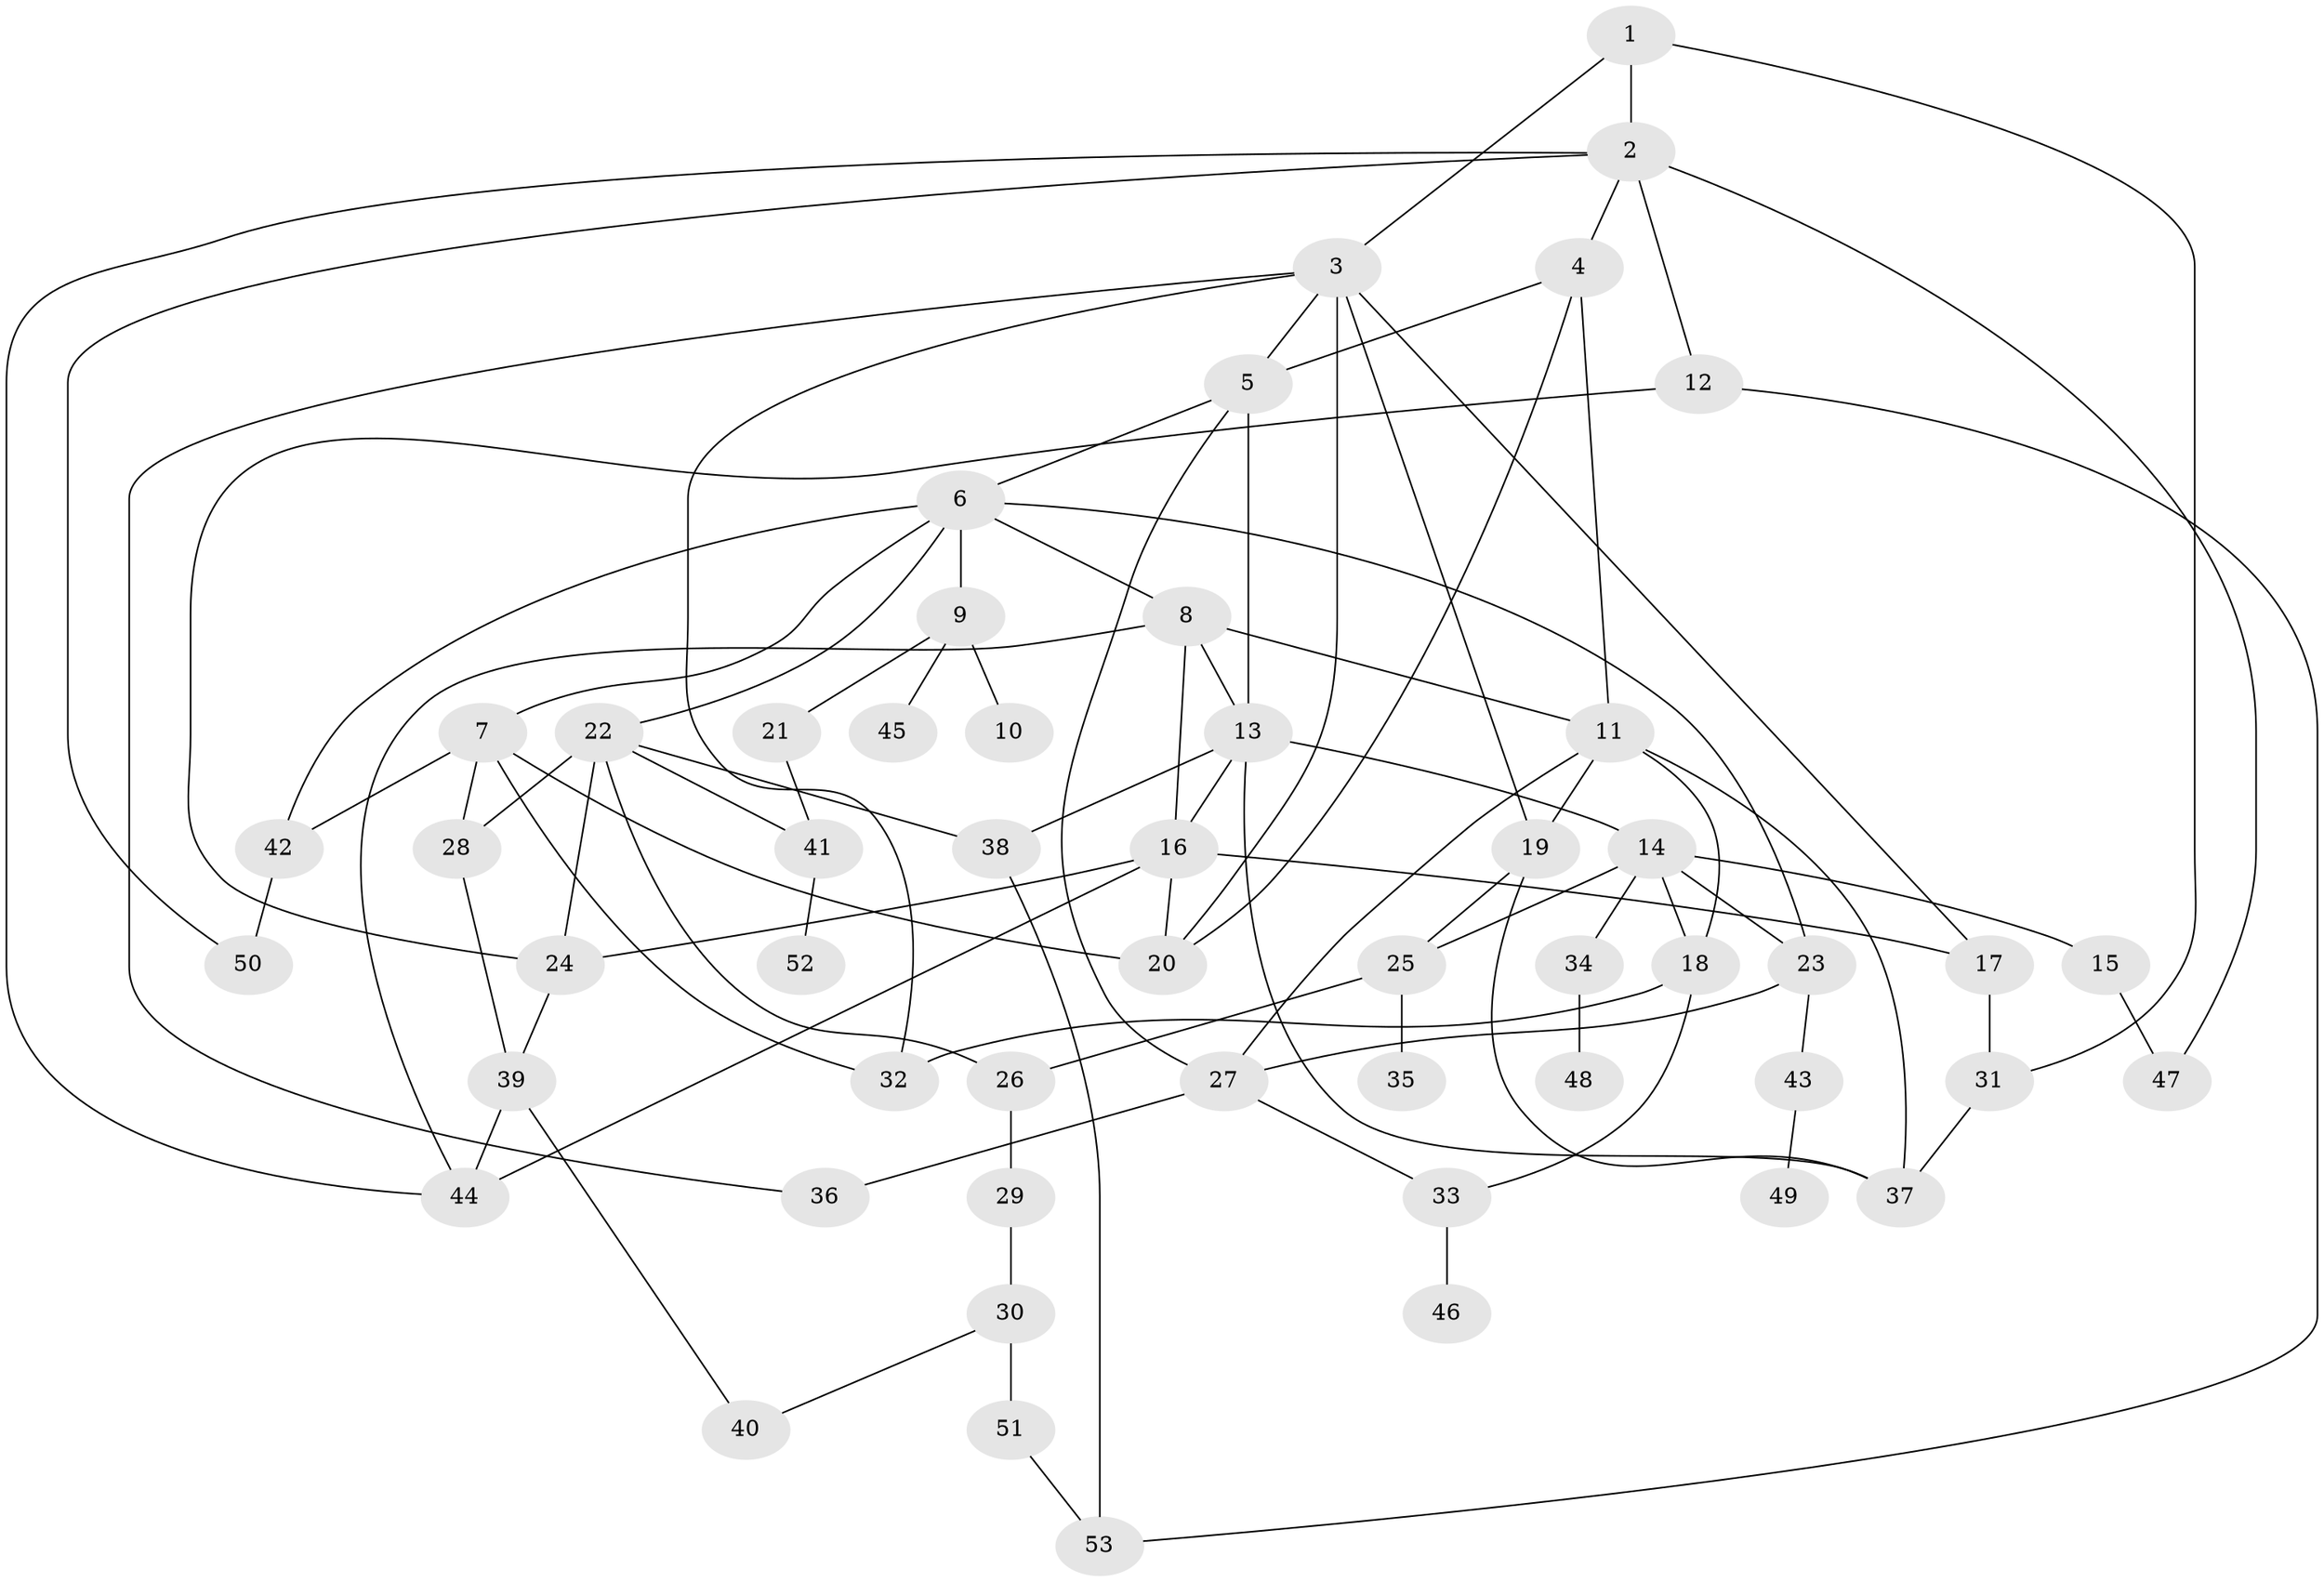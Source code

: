 // original degree distribution, {3: 0.21839080459770116, 8: 0.022988505747126436, 5: 0.05747126436781609, 4: 0.13793103448275862, 1: 0.13793103448275862, 6: 0.022988505747126436, 2: 0.3793103448275862, 7: 0.022988505747126436}
// Generated by graph-tools (version 1.1) at 2025/49/03/04/25 22:49:01]
// undirected, 53 vertices, 90 edges
graph export_dot {
  node [color=gray90,style=filled];
  1;
  2;
  3;
  4;
  5;
  6;
  7;
  8;
  9;
  10;
  11;
  12;
  13;
  14;
  15;
  16;
  17;
  18;
  19;
  20;
  21;
  22;
  23;
  24;
  25;
  26;
  27;
  28;
  29;
  30;
  31;
  32;
  33;
  34;
  35;
  36;
  37;
  38;
  39;
  40;
  41;
  42;
  43;
  44;
  45;
  46;
  47;
  48;
  49;
  50;
  51;
  52;
  53;
  1 -- 2 [weight=1.0];
  1 -- 3 [weight=1.0];
  1 -- 31 [weight=1.0];
  2 -- 4 [weight=1.0];
  2 -- 12 [weight=2.0];
  2 -- 44 [weight=1.0];
  2 -- 47 [weight=1.0];
  2 -- 50 [weight=1.0];
  3 -- 5 [weight=1.0];
  3 -- 17 [weight=1.0];
  3 -- 19 [weight=1.0];
  3 -- 20 [weight=1.0];
  3 -- 32 [weight=1.0];
  3 -- 36 [weight=1.0];
  4 -- 5 [weight=1.0];
  4 -- 11 [weight=1.0];
  4 -- 20 [weight=1.0];
  5 -- 6 [weight=1.0];
  5 -- 13 [weight=1.0];
  5 -- 27 [weight=1.0];
  6 -- 7 [weight=1.0];
  6 -- 8 [weight=1.0];
  6 -- 9 [weight=1.0];
  6 -- 22 [weight=1.0];
  6 -- 23 [weight=1.0];
  6 -- 42 [weight=1.0];
  7 -- 20 [weight=1.0];
  7 -- 28 [weight=1.0];
  7 -- 32 [weight=1.0];
  7 -- 42 [weight=1.0];
  8 -- 11 [weight=1.0];
  8 -- 13 [weight=1.0];
  8 -- 16 [weight=1.0];
  8 -- 44 [weight=1.0];
  9 -- 10 [weight=1.0];
  9 -- 21 [weight=1.0];
  9 -- 45 [weight=1.0];
  11 -- 18 [weight=1.0];
  11 -- 19 [weight=1.0];
  11 -- 27 [weight=1.0];
  11 -- 37 [weight=1.0];
  12 -- 24 [weight=1.0];
  12 -- 53 [weight=1.0];
  13 -- 14 [weight=1.0];
  13 -- 16 [weight=1.0];
  13 -- 37 [weight=1.0];
  13 -- 38 [weight=1.0];
  14 -- 15 [weight=1.0];
  14 -- 18 [weight=1.0];
  14 -- 23 [weight=1.0];
  14 -- 25 [weight=1.0];
  14 -- 34 [weight=1.0];
  15 -- 47 [weight=1.0];
  16 -- 17 [weight=1.0];
  16 -- 20 [weight=1.0];
  16 -- 24 [weight=1.0];
  16 -- 44 [weight=1.0];
  17 -- 31 [weight=1.0];
  18 -- 32 [weight=1.0];
  18 -- 33 [weight=1.0];
  19 -- 25 [weight=1.0];
  19 -- 37 [weight=1.0];
  21 -- 41 [weight=1.0];
  22 -- 24 [weight=1.0];
  22 -- 26 [weight=1.0];
  22 -- 28 [weight=1.0];
  22 -- 38 [weight=1.0];
  22 -- 41 [weight=1.0];
  23 -- 27 [weight=1.0];
  23 -- 43 [weight=1.0];
  24 -- 39 [weight=1.0];
  25 -- 26 [weight=1.0];
  25 -- 35 [weight=1.0];
  26 -- 29 [weight=1.0];
  27 -- 33 [weight=1.0];
  27 -- 36 [weight=1.0];
  28 -- 39 [weight=1.0];
  29 -- 30 [weight=1.0];
  30 -- 40 [weight=1.0];
  30 -- 51 [weight=1.0];
  31 -- 37 [weight=1.0];
  33 -- 46 [weight=1.0];
  34 -- 48 [weight=1.0];
  38 -- 53 [weight=1.0];
  39 -- 40 [weight=1.0];
  39 -- 44 [weight=1.0];
  41 -- 52 [weight=1.0];
  42 -- 50 [weight=1.0];
  43 -- 49 [weight=1.0];
  51 -- 53 [weight=1.0];
}
